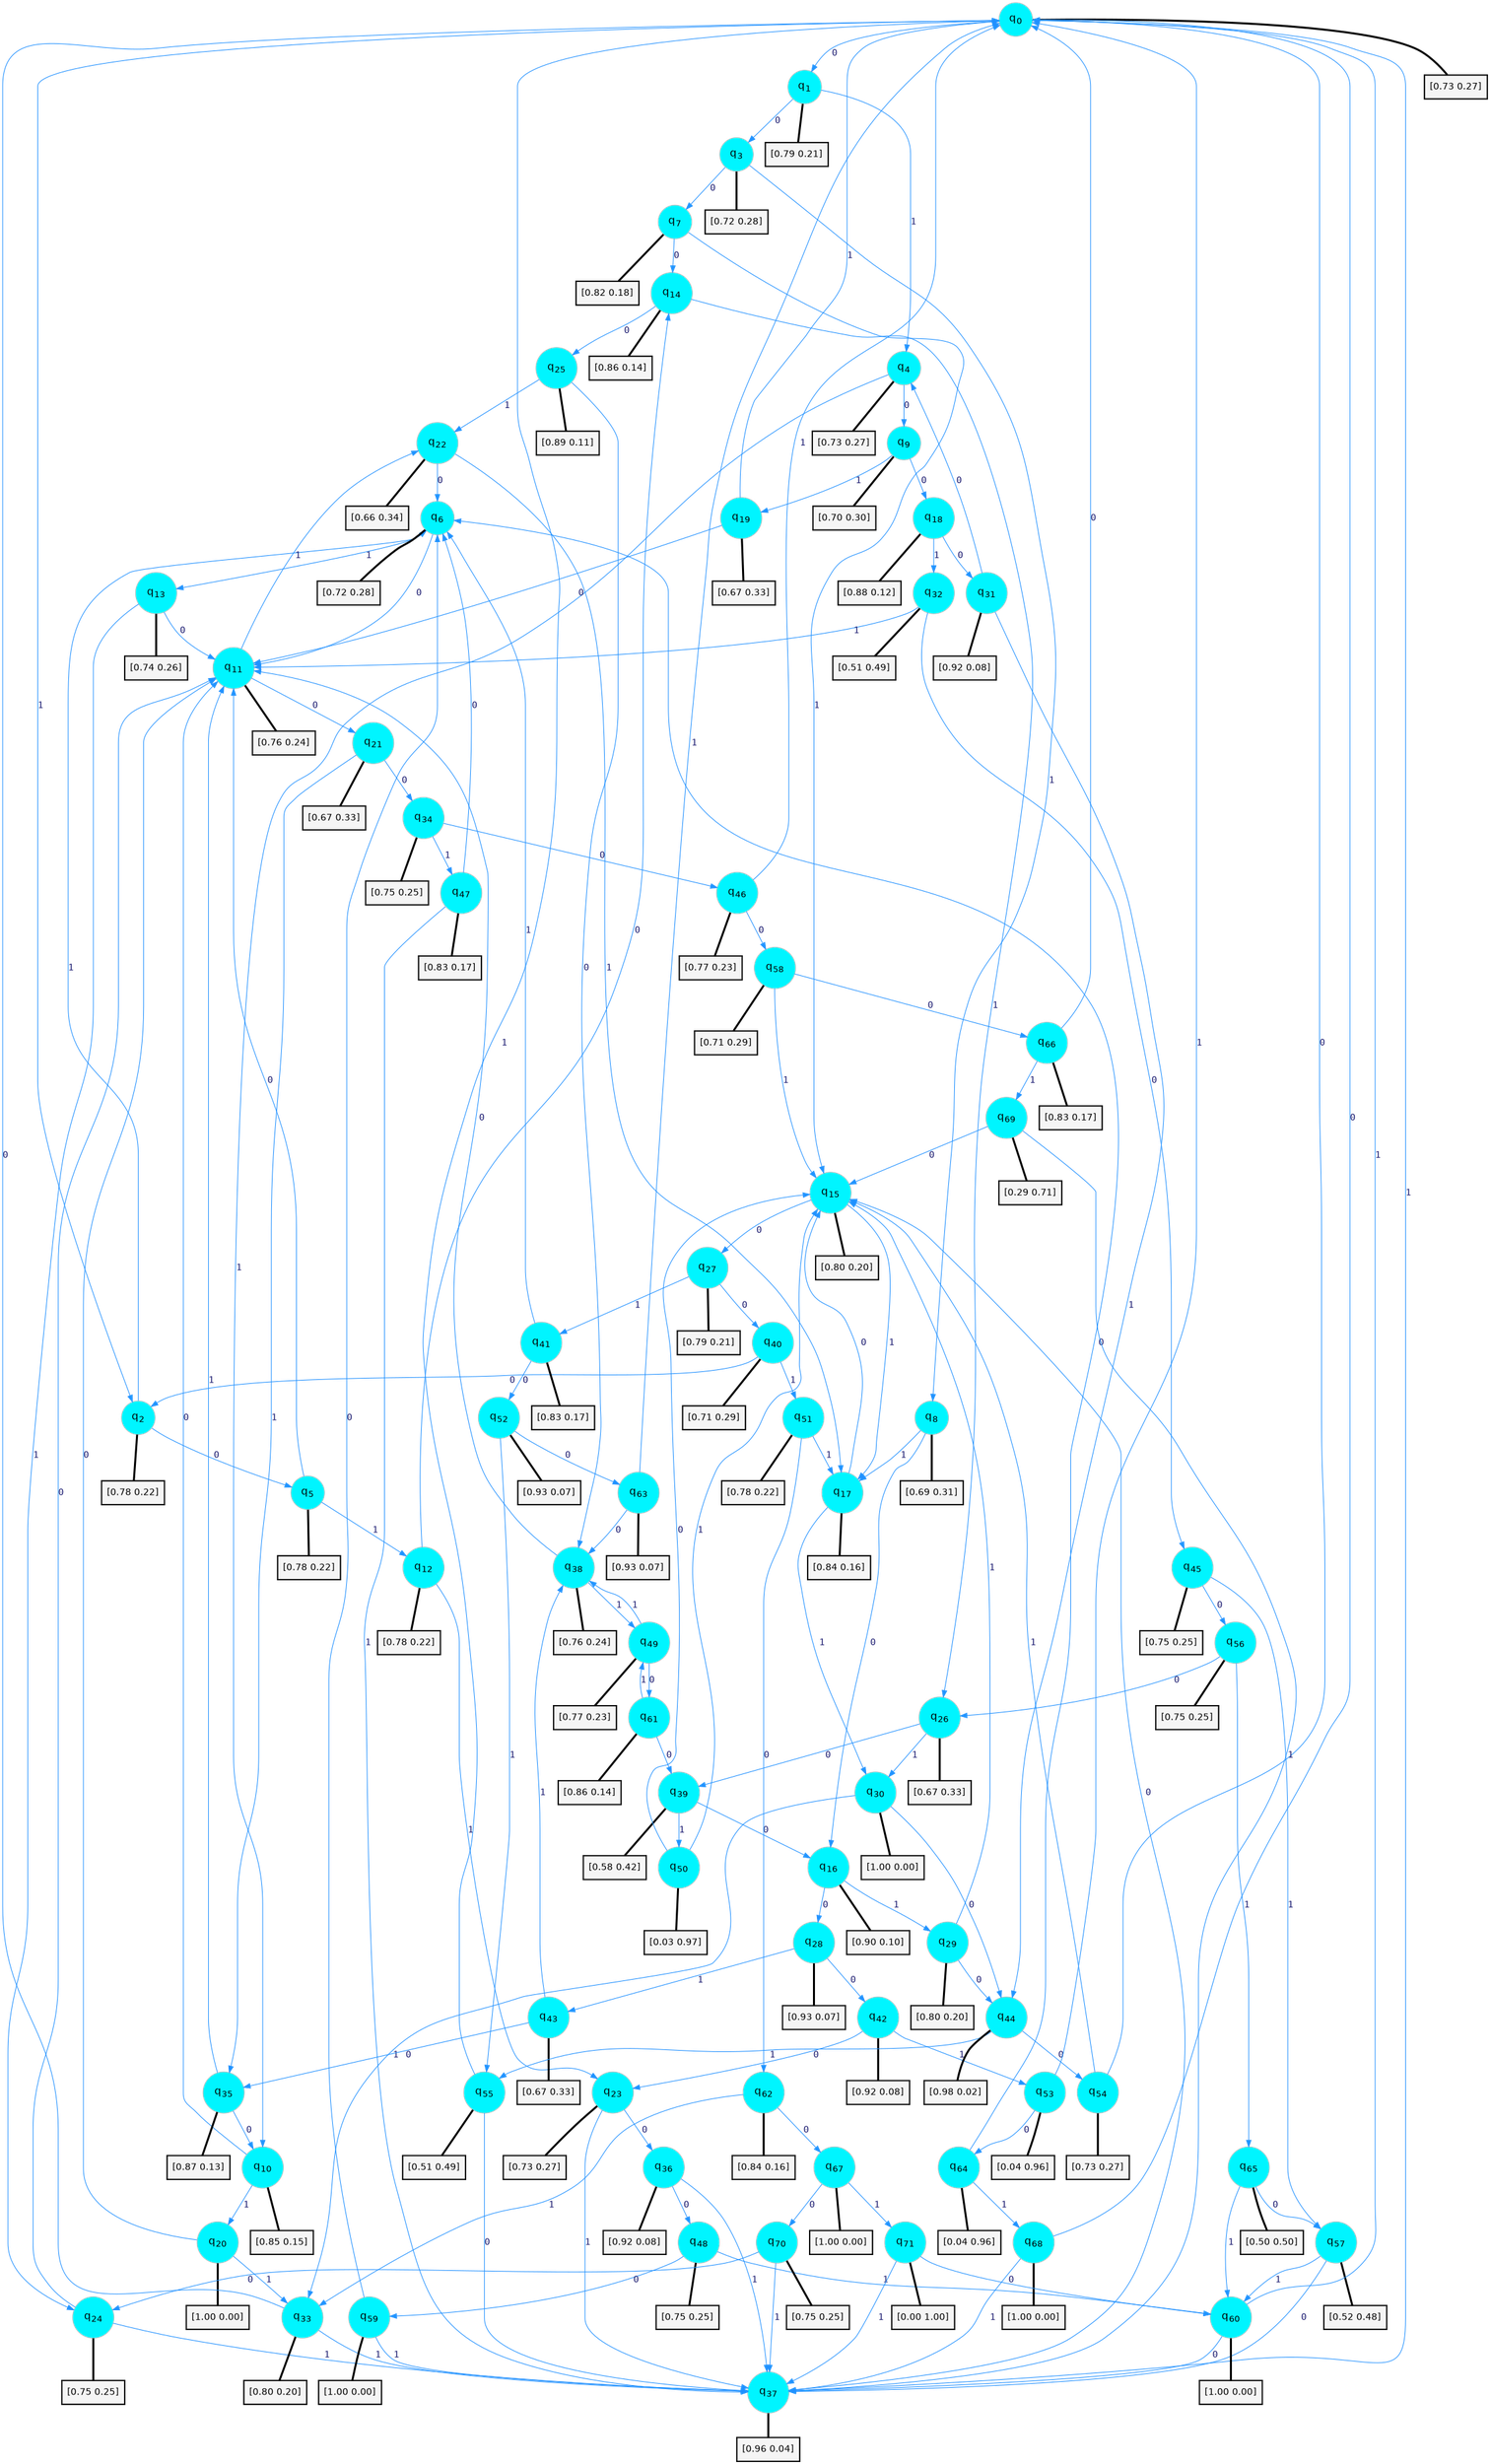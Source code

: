 digraph G {
graph [
bgcolor=transparent, dpi=300, rankdir=TD, size="40,25"];
node [
color=gray, fillcolor=turquoise1, fontcolor=black, fontname=Helvetica, fontsize=16, fontweight=bold, shape=circle, style=filled];
edge [
arrowsize=1, color=dodgerblue1, fontcolor=midnightblue, fontname=courier, fontweight=bold, penwidth=1, style=solid, weight=20];
0[label=<q<SUB>0</SUB>>];
1[label=<q<SUB>1</SUB>>];
2[label=<q<SUB>2</SUB>>];
3[label=<q<SUB>3</SUB>>];
4[label=<q<SUB>4</SUB>>];
5[label=<q<SUB>5</SUB>>];
6[label=<q<SUB>6</SUB>>];
7[label=<q<SUB>7</SUB>>];
8[label=<q<SUB>8</SUB>>];
9[label=<q<SUB>9</SUB>>];
10[label=<q<SUB>10</SUB>>];
11[label=<q<SUB>11</SUB>>];
12[label=<q<SUB>12</SUB>>];
13[label=<q<SUB>13</SUB>>];
14[label=<q<SUB>14</SUB>>];
15[label=<q<SUB>15</SUB>>];
16[label=<q<SUB>16</SUB>>];
17[label=<q<SUB>17</SUB>>];
18[label=<q<SUB>18</SUB>>];
19[label=<q<SUB>19</SUB>>];
20[label=<q<SUB>20</SUB>>];
21[label=<q<SUB>21</SUB>>];
22[label=<q<SUB>22</SUB>>];
23[label=<q<SUB>23</SUB>>];
24[label=<q<SUB>24</SUB>>];
25[label=<q<SUB>25</SUB>>];
26[label=<q<SUB>26</SUB>>];
27[label=<q<SUB>27</SUB>>];
28[label=<q<SUB>28</SUB>>];
29[label=<q<SUB>29</SUB>>];
30[label=<q<SUB>30</SUB>>];
31[label=<q<SUB>31</SUB>>];
32[label=<q<SUB>32</SUB>>];
33[label=<q<SUB>33</SUB>>];
34[label=<q<SUB>34</SUB>>];
35[label=<q<SUB>35</SUB>>];
36[label=<q<SUB>36</SUB>>];
37[label=<q<SUB>37</SUB>>];
38[label=<q<SUB>38</SUB>>];
39[label=<q<SUB>39</SUB>>];
40[label=<q<SUB>40</SUB>>];
41[label=<q<SUB>41</SUB>>];
42[label=<q<SUB>42</SUB>>];
43[label=<q<SUB>43</SUB>>];
44[label=<q<SUB>44</SUB>>];
45[label=<q<SUB>45</SUB>>];
46[label=<q<SUB>46</SUB>>];
47[label=<q<SUB>47</SUB>>];
48[label=<q<SUB>48</SUB>>];
49[label=<q<SUB>49</SUB>>];
50[label=<q<SUB>50</SUB>>];
51[label=<q<SUB>51</SUB>>];
52[label=<q<SUB>52</SUB>>];
53[label=<q<SUB>53</SUB>>];
54[label=<q<SUB>54</SUB>>];
55[label=<q<SUB>55</SUB>>];
56[label=<q<SUB>56</SUB>>];
57[label=<q<SUB>57</SUB>>];
58[label=<q<SUB>58</SUB>>];
59[label=<q<SUB>59</SUB>>];
60[label=<q<SUB>60</SUB>>];
61[label=<q<SUB>61</SUB>>];
62[label=<q<SUB>62</SUB>>];
63[label=<q<SUB>63</SUB>>];
64[label=<q<SUB>64</SUB>>];
65[label=<q<SUB>65</SUB>>];
66[label=<q<SUB>66</SUB>>];
67[label=<q<SUB>67</SUB>>];
68[label=<q<SUB>68</SUB>>];
69[label=<q<SUB>69</SUB>>];
70[label=<q<SUB>70</SUB>>];
71[label=<q<SUB>71</SUB>>];
72[label="[0.73 0.27]", shape=box,fontcolor=black, fontname=Helvetica, fontsize=14, penwidth=2, fillcolor=whitesmoke,color=black];
73[label="[0.79 0.21]", shape=box,fontcolor=black, fontname=Helvetica, fontsize=14, penwidth=2, fillcolor=whitesmoke,color=black];
74[label="[0.78 0.22]", shape=box,fontcolor=black, fontname=Helvetica, fontsize=14, penwidth=2, fillcolor=whitesmoke,color=black];
75[label="[0.72 0.28]", shape=box,fontcolor=black, fontname=Helvetica, fontsize=14, penwidth=2, fillcolor=whitesmoke,color=black];
76[label="[0.73 0.27]", shape=box,fontcolor=black, fontname=Helvetica, fontsize=14, penwidth=2, fillcolor=whitesmoke,color=black];
77[label="[0.78 0.22]", shape=box,fontcolor=black, fontname=Helvetica, fontsize=14, penwidth=2, fillcolor=whitesmoke,color=black];
78[label="[0.72 0.28]", shape=box,fontcolor=black, fontname=Helvetica, fontsize=14, penwidth=2, fillcolor=whitesmoke,color=black];
79[label="[0.82 0.18]", shape=box,fontcolor=black, fontname=Helvetica, fontsize=14, penwidth=2, fillcolor=whitesmoke,color=black];
80[label="[0.69 0.31]", shape=box,fontcolor=black, fontname=Helvetica, fontsize=14, penwidth=2, fillcolor=whitesmoke,color=black];
81[label="[0.70 0.30]", shape=box,fontcolor=black, fontname=Helvetica, fontsize=14, penwidth=2, fillcolor=whitesmoke,color=black];
82[label="[0.85 0.15]", shape=box,fontcolor=black, fontname=Helvetica, fontsize=14, penwidth=2, fillcolor=whitesmoke,color=black];
83[label="[0.76 0.24]", shape=box,fontcolor=black, fontname=Helvetica, fontsize=14, penwidth=2, fillcolor=whitesmoke,color=black];
84[label="[0.78 0.22]", shape=box,fontcolor=black, fontname=Helvetica, fontsize=14, penwidth=2, fillcolor=whitesmoke,color=black];
85[label="[0.74 0.26]", shape=box,fontcolor=black, fontname=Helvetica, fontsize=14, penwidth=2, fillcolor=whitesmoke,color=black];
86[label="[0.86 0.14]", shape=box,fontcolor=black, fontname=Helvetica, fontsize=14, penwidth=2, fillcolor=whitesmoke,color=black];
87[label="[0.80 0.20]", shape=box,fontcolor=black, fontname=Helvetica, fontsize=14, penwidth=2, fillcolor=whitesmoke,color=black];
88[label="[0.90 0.10]", shape=box,fontcolor=black, fontname=Helvetica, fontsize=14, penwidth=2, fillcolor=whitesmoke,color=black];
89[label="[0.84 0.16]", shape=box,fontcolor=black, fontname=Helvetica, fontsize=14, penwidth=2, fillcolor=whitesmoke,color=black];
90[label="[0.88 0.12]", shape=box,fontcolor=black, fontname=Helvetica, fontsize=14, penwidth=2, fillcolor=whitesmoke,color=black];
91[label="[0.67 0.33]", shape=box,fontcolor=black, fontname=Helvetica, fontsize=14, penwidth=2, fillcolor=whitesmoke,color=black];
92[label="[1.00 0.00]", shape=box,fontcolor=black, fontname=Helvetica, fontsize=14, penwidth=2, fillcolor=whitesmoke,color=black];
93[label="[0.67 0.33]", shape=box,fontcolor=black, fontname=Helvetica, fontsize=14, penwidth=2, fillcolor=whitesmoke,color=black];
94[label="[0.66 0.34]", shape=box,fontcolor=black, fontname=Helvetica, fontsize=14, penwidth=2, fillcolor=whitesmoke,color=black];
95[label="[0.73 0.27]", shape=box,fontcolor=black, fontname=Helvetica, fontsize=14, penwidth=2, fillcolor=whitesmoke,color=black];
96[label="[0.75 0.25]", shape=box,fontcolor=black, fontname=Helvetica, fontsize=14, penwidth=2, fillcolor=whitesmoke,color=black];
97[label="[0.89 0.11]", shape=box,fontcolor=black, fontname=Helvetica, fontsize=14, penwidth=2, fillcolor=whitesmoke,color=black];
98[label="[0.67 0.33]", shape=box,fontcolor=black, fontname=Helvetica, fontsize=14, penwidth=2, fillcolor=whitesmoke,color=black];
99[label="[0.79 0.21]", shape=box,fontcolor=black, fontname=Helvetica, fontsize=14, penwidth=2, fillcolor=whitesmoke,color=black];
100[label="[0.93 0.07]", shape=box,fontcolor=black, fontname=Helvetica, fontsize=14, penwidth=2, fillcolor=whitesmoke,color=black];
101[label="[0.80 0.20]", shape=box,fontcolor=black, fontname=Helvetica, fontsize=14, penwidth=2, fillcolor=whitesmoke,color=black];
102[label="[1.00 0.00]", shape=box,fontcolor=black, fontname=Helvetica, fontsize=14, penwidth=2, fillcolor=whitesmoke,color=black];
103[label="[0.92 0.08]", shape=box,fontcolor=black, fontname=Helvetica, fontsize=14, penwidth=2, fillcolor=whitesmoke,color=black];
104[label="[0.51 0.49]", shape=box,fontcolor=black, fontname=Helvetica, fontsize=14, penwidth=2, fillcolor=whitesmoke,color=black];
105[label="[0.80 0.20]", shape=box,fontcolor=black, fontname=Helvetica, fontsize=14, penwidth=2, fillcolor=whitesmoke,color=black];
106[label="[0.75 0.25]", shape=box,fontcolor=black, fontname=Helvetica, fontsize=14, penwidth=2, fillcolor=whitesmoke,color=black];
107[label="[0.87 0.13]", shape=box,fontcolor=black, fontname=Helvetica, fontsize=14, penwidth=2, fillcolor=whitesmoke,color=black];
108[label="[0.92 0.08]", shape=box,fontcolor=black, fontname=Helvetica, fontsize=14, penwidth=2, fillcolor=whitesmoke,color=black];
109[label="[0.96 0.04]", shape=box,fontcolor=black, fontname=Helvetica, fontsize=14, penwidth=2, fillcolor=whitesmoke,color=black];
110[label="[0.76 0.24]", shape=box,fontcolor=black, fontname=Helvetica, fontsize=14, penwidth=2, fillcolor=whitesmoke,color=black];
111[label="[0.58 0.42]", shape=box,fontcolor=black, fontname=Helvetica, fontsize=14, penwidth=2, fillcolor=whitesmoke,color=black];
112[label="[0.71 0.29]", shape=box,fontcolor=black, fontname=Helvetica, fontsize=14, penwidth=2, fillcolor=whitesmoke,color=black];
113[label="[0.83 0.17]", shape=box,fontcolor=black, fontname=Helvetica, fontsize=14, penwidth=2, fillcolor=whitesmoke,color=black];
114[label="[0.92 0.08]", shape=box,fontcolor=black, fontname=Helvetica, fontsize=14, penwidth=2, fillcolor=whitesmoke,color=black];
115[label="[0.67 0.33]", shape=box,fontcolor=black, fontname=Helvetica, fontsize=14, penwidth=2, fillcolor=whitesmoke,color=black];
116[label="[0.98 0.02]", shape=box,fontcolor=black, fontname=Helvetica, fontsize=14, penwidth=2, fillcolor=whitesmoke,color=black];
117[label="[0.75 0.25]", shape=box,fontcolor=black, fontname=Helvetica, fontsize=14, penwidth=2, fillcolor=whitesmoke,color=black];
118[label="[0.77 0.23]", shape=box,fontcolor=black, fontname=Helvetica, fontsize=14, penwidth=2, fillcolor=whitesmoke,color=black];
119[label="[0.83 0.17]", shape=box,fontcolor=black, fontname=Helvetica, fontsize=14, penwidth=2, fillcolor=whitesmoke,color=black];
120[label="[0.75 0.25]", shape=box,fontcolor=black, fontname=Helvetica, fontsize=14, penwidth=2, fillcolor=whitesmoke,color=black];
121[label="[0.77 0.23]", shape=box,fontcolor=black, fontname=Helvetica, fontsize=14, penwidth=2, fillcolor=whitesmoke,color=black];
122[label="[0.03 0.97]", shape=box,fontcolor=black, fontname=Helvetica, fontsize=14, penwidth=2, fillcolor=whitesmoke,color=black];
123[label="[0.78 0.22]", shape=box,fontcolor=black, fontname=Helvetica, fontsize=14, penwidth=2, fillcolor=whitesmoke,color=black];
124[label="[0.93 0.07]", shape=box,fontcolor=black, fontname=Helvetica, fontsize=14, penwidth=2, fillcolor=whitesmoke,color=black];
125[label="[0.04 0.96]", shape=box,fontcolor=black, fontname=Helvetica, fontsize=14, penwidth=2, fillcolor=whitesmoke,color=black];
126[label="[0.73 0.27]", shape=box,fontcolor=black, fontname=Helvetica, fontsize=14, penwidth=2, fillcolor=whitesmoke,color=black];
127[label="[0.51 0.49]", shape=box,fontcolor=black, fontname=Helvetica, fontsize=14, penwidth=2, fillcolor=whitesmoke,color=black];
128[label="[0.75 0.25]", shape=box,fontcolor=black, fontname=Helvetica, fontsize=14, penwidth=2, fillcolor=whitesmoke,color=black];
129[label="[0.52 0.48]", shape=box,fontcolor=black, fontname=Helvetica, fontsize=14, penwidth=2, fillcolor=whitesmoke,color=black];
130[label="[0.71 0.29]", shape=box,fontcolor=black, fontname=Helvetica, fontsize=14, penwidth=2, fillcolor=whitesmoke,color=black];
131[label="[1.00 0.00]", shape=box,fontcolor=black, fontname=Helvetica, fontsize=14, penwidth=2, fillcolor=whitesmoke,color=black];
132[label="[1.00 0.00]", shape=box,fontcolor=black, fontname=Helvetica, fontsize=14, penwidth=2, fillcolor=whitesmoke,color=black];
133[label="[0.86 0.14]", shape=box,fontcolor=black, fontname=Helvetica, fontsize=14, penwidth=2, fillcolor=whitesmoke,color=black];
134[label="[0.84 0.16]", shape=box,fontcolor=black, fontname=Helvetica, fontsize=14, penwidth=2, fillcolor=whitesmoke,color=black];
135[label="[0.93 0.07]", shape=box,fontcolor=black, fontname=Helvetica, fontsize=14, penwidth=2, fillcolor=whitesmoke,color=black];
136[label="[0.04 0.96]", shape=box,fontcolor=black, fontname=Helvetica, fontsize=14, penwidth=2, fillcolor=whitesmoke,color=black];
137[label="[0.50 0.50]", shape=box,fontcolor=black, fontname=Helvetica, fontsize=14, penwidth=2, fillcolor=whitesmoke,color=black];
138[label="[0.83 0.17]", shape=box,fontcolor=black, fontname=Helvetica, fontsize=14, penwidth=2, fillcolor=whitesmoke,color=black];
139[label="[1.00 0.00]", shape=box,fontcolor=black, fontname=Helvetica, fontsize=14, penwidth=2, fillcolor=whitesmoke,color=black];
140[label="[1.00 0.00]", shape=box,fontcolor=black, fontname=Helvetica, fontsize=14, penwidth=2, fillcolor=whitesmoke,color=black];
141[label="[0.29 0.71]", shape=box,fontcolor=black, fontname=Helvetica, fontsize=14, penwidth=2, fillcolor=whitesmoke,color=black];
142[label="[0.75 0.25]", shape=box,fontcolor=black, fontname=Helvetica, fontsize=14, penwidth=2, fillcolor=whitesmoke,color=black];
143[label="[0.00 1.00]", shape=box,fontcolor=black, fontname=Helvetica, fontsize=14, penwidth=2, fillcolor=whitesmoke,color=black];
0->1 [label=0];
0->2 [label=1];
0->72 [arrowhead=none, penwidth=3,color=black];
1->3 [label=0];
1->4 [label=1];
1->73 [arrowhead=none, penwidth=3,color=black];
2->5 [label=0];
2->6 [label=1];
2->74 [arrowhead=none, penwidth=3,color=black];
3->7 [label=0];
3->8 [label=1];
3->75 [arrowhead=none, penwidth=3,color=black];
4->9 [label=0];
4->10 [label=1];
4->76 [arrowhead=none, penwidth=3,color=black];
5->11 [label=0];
5->12 [label=1];
5->77 [arrowhead=none, penwidth=3,color=black];
6->11 [label=0];
6->13 [label=1];
6->78 [arrowhead=none, penwidth=3,color=black];
7->14 [label=0];
7->15 [label=1];
7->79 [arrowhead=none, penwidth=3,color=black];
8->16 [label=0];
8->17 [label=1];
8->80 [arrowhead=none, penwidth=3,color=black];
9->18 [label=0];
9->19 [label=1];
9->81 [arrowhead=none, penwidth=3,color=black];
10->11 [label=0];
10->20 [label=1];
10->82 [arrowhead=none, penwidth=3,color=black];
11->21 [label=0];
11->22 [label=1];
11->83 [arrowhead=none, penwidth=3,color=black];
12->14 [label=0];
12->23 [label=1];
12->84 [arrowhead=none, penwidth=3,color=black];
13->11 [label=0];
13->24 [label=1];
13->85 [arrowhead=none, penwidth=3,color=black];
14->25 [label=0];
14->26 [label=1];
14->86 [arrowhead=none, penwidth=3,color=black];
15->27 [label=0];
15->17 [label=1];
15->87 [arrowhead=none, penwidth=3,color=black];
16->28 [label=0];
16->29 [label=1];
16->88 [arrowhead=none, penwidth=3,color=black];
17->15 [label=0];
17->30 [label=1];
17->89 [arrowhead=none, penwidth=3,color=black];
18->31 [label=0];
18->32 [label=1];
18->90 [arrowhead=none, penwidth=3,color=black];
19->11 [label=0];
19->0 [label=1];
19->91 [arrowhead=none, penwidth=3,color=black];
20->11 [label=0];
20->33 [label=1];
20->92 [arrowhead=none, penwidth=3,color=black];
21->34 [label=0];
21->35 [label=1];
21->93 [arrowhead=none, penwidth=3,color=black];
22->6 [label=0];
22->17 [label=1];
22->94 [arrowhead=none, penwidth=3,color=black];
23->36 [label=0];
23->37 [label=1];
23->95 [arrowhead=none, penwidth=3,color=black];
24->11 [label=0];
24->37 [label=1];
24->96 [arrowhead=none, penwidth=3,color=black];
25->38 [label=0];
25->22 [label=1];
25->97 [arrowhead=none, penwidth=3,color=black];
26->39 [label=0];
26->30 [label=1];
26->98 [arrowhead=none, penwidth=3,color=black];
27->40 [label=0];
27->41 [label=1];
27->99 [arrowhead=none, penwidth=3,color=black];
28->42 [label=0];
28->43 [label=1];
28->100 [arrowhead=none, penwidth=3,color=black];
29->44 [label=0];
29->15 [label=1];
29->101 [arrowhead=none, penwidth=3,color=black];
30->44 [label=0];
30->33 [label=1];
30->102 [arrowhead=none, penwidth=3,color=black];
31->4 [label=0];
31->44 [label=1];
31->103 [arrowhead=none, penwidth=3,color=black];
32->45 [label=0];
32->11 [label=1];
32->104 [arrowhead=none, penwidth=3,color=black];
33->0 [label=0];
33->37 [label=1];
33->105 [arrowhead=none, penwidth=3,color=black];
34->46 [label=0];
34->47 [label=1];
34->106 [arrowhead=none, penwidth=3,color=black];
35->10 [label=0];
35->11 [label=1];
35->107 [arrowhead=none, penwidth=3,color=black];
36->48 [label=0];
36->37 [label=1];
36->108 [arrowhead=none, penwidth=3,color=black];
37->15 [label=0];
37->0 [label=1];
37->109 [arrowhead=none, penwidth=3,color=black];
38->11 [label=0];
38->49 [label=1];
38->110 [arrowhead=none, penwidth=3,color=black];
39->16 [label=0];
39->50 [label=1];
39->111 [arrowhead=none, penwidth=3,color=black];
40->2 [label=0];
40->51 [label=1];
40->112 [arrowhead=none, penwidth=3,color=black];
41->52 [label=0];
41->6 [label=1];
41->113 [arrowhead=none, penwidth=3,color=black];
42->23 [label=0];
42->53 [label=1];
42->114 [arrowhead=none, penwidth=3,color=black];
43->35 [label=0];
43->38 [label=1];
43->115 [arrowhead=none, penwidth=3,color=black];
44->54 [label=0];
44->55 [label=1];
44->116 [arrowhead=none, penwidth=3,color=black];
45->56 [label=0];
45->57 [label=1];
45->117 [arrowhead=none, penwidth=3,color=black];
46->58 [label=0];
46->0 [label=1];
46->118 [arrowhead=none, penwidth=3,color=black];
47->6 [label=0];
47->37 [label=1];
47->119 [arrowhead=none, penwidth=3,color=black];
48->59 [label=0];
48->60 [label=1];
48->120 [arrowhead=none, penwidth=3,color=black];
49->61 [label=0];
49->38 [label=1];
49->121 [arrowhead=none, penwidth=3,color=black];
50->15 [label=0];
50->15 [label=1];
50->122 [arrowhead=none, penwidth=3,color=black];
51->62 [label=0];
51->17 [label=1];
51->123 [arrowhead=none, penwidth=3,color=black];
52->63 [label=0];
52->55 [label=1];
52->124 [arrowhead=none, penwidth=3,color=black];
53->64 [label=0];
53->0 [label=1];
53->125 [arrowhead=none, penwidth=3,color=black];
54->0 [label=0];
54->15 [label=1];
54->126 [arrowhead=none, penwidth=3,color=black];
55->37 [label=0];
55->0 [label=1];
55->127 [arrowhead=none, penwidth=3,color=black];
56->26 [label=0];
56->65 [label=1];
56->128 [arrowhead=none, penwidth=3,color=black];
57->37 [label=0];
57->60 [label=1];
57->129 [arrowhead=none, penwidth=3,color=black];
58->66 [label=0];
58->15 [label=1];
58->130 [arrowhead=none, penwidth=3,color=black];
59->6 [label=0];
59->37 [label=1];
59->131 [arrowhead=none, penwidth=3,color=black];
60->37 [label=0];
60->0 [label=1];
60->132 [arrowhead=none, penwidth=3,color=black];
61->39 [label=0];
61->49 [label=1];
61->133 [arrowhead=none, penwidth=3,color=black];
62->67 [label=0];
62->33 [label=1];
62->134 [arrowhead=none, penwidth=3,color=black];
63->38 [label=0];
63->0 [label=1];
63->135 [arrowhead=none, penwidth=3,color=black];
64->6 [label=0];
64->68 [label=1];
64->136 [arrowhead=none, penwidth=3,color=black];
65->57 [label=0];
65->60 [label=1];
65->137 [arrowhead=none, penwidth=3,color=black];
66->0 [label=0];
66->69 [label=1];
66->138 [arrowhead=none, penwidth=3,color=black];
67->70 [label=0];
67->71 [label=1];
67->139 [arrowhead=none, penwidth=3,color=black];
68->0 [label=0];
68->37 [label=1];
68->140 [arrowhead=none, penwidth=3,color=black];
69->15 [label=0];
69->37 [label=1];
69->141 [arrowhead=none, penwidth=3,color=black];
70->24 [label=0];
70->37 [label=1];
70->142 [arrowhead=none, penwidth=3,color=black];
71->60 [label=0];
71->37 [label=1];
71->143 [arrowhead=none, penwidth=3,color=black];
}
